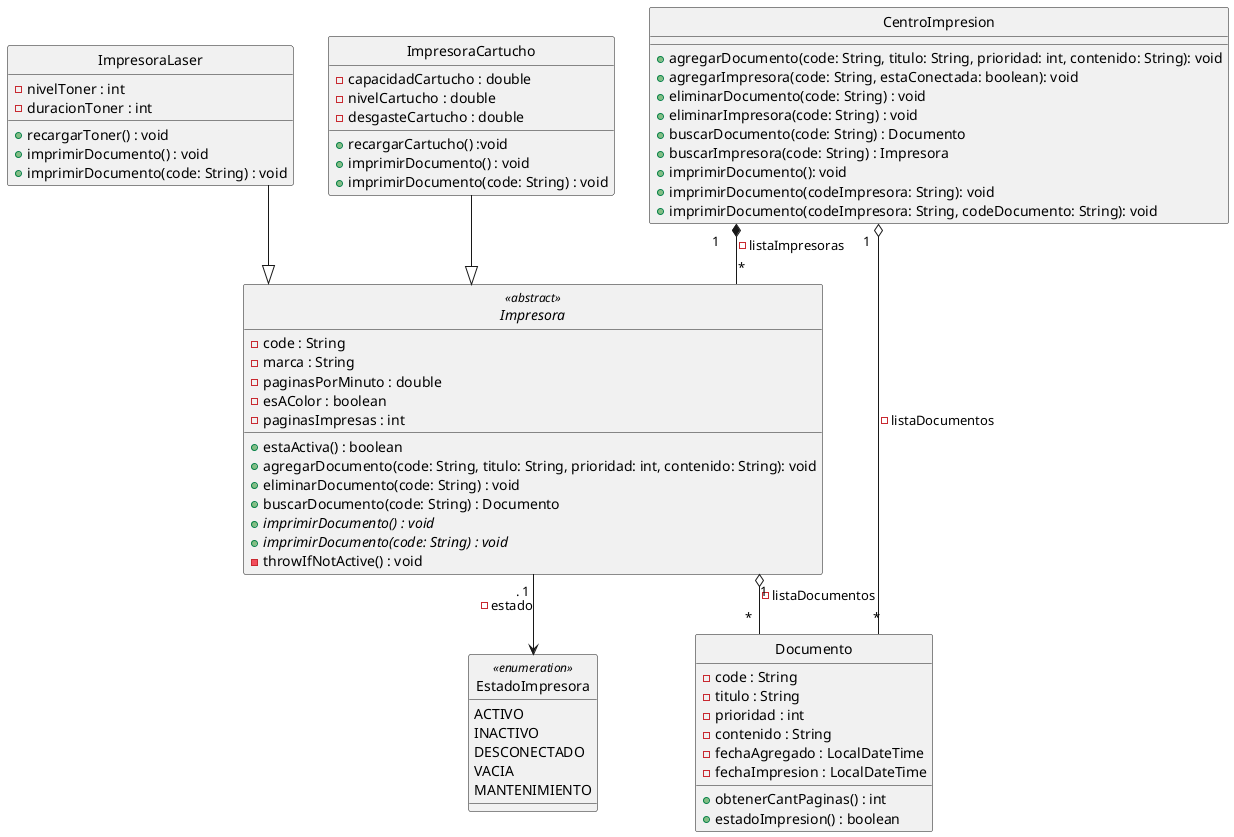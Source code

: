 @startuml Diagrama

skinparam Linetype ortho
skinparam style strictuml

class CentroImpresion {
    +agregarDocumento(code: String, titulo: String, prioridad: int, contenido: String): void
    +agregarImpresora(code: String, estaConectada: boolean): void
    +eliminarDocumento(code: String) : void
    +eliminarImpresora(code: String) : void
    +buscarDocumento(code: String) : Documento
    +buscarImpresora(code: String) : Impresora
    +imprimirDocumento(): void
    +imprimirDocumento(codeImpresora: String): void
    +imprimirDocumento(codeImpresora: String, codeDocumento: String): void
}

enum EstadoImpresora <<enumeration>> {
    ACTIVO
    INACTIVO
    DESCONECTADO
    VACIA
    MANTENIMIENTO
}

abstract class Impresora <<abstract>> {
    -code : String
    -marca : String
    -paginasPorMinuto : double
    -esAColor : boolean
    -paginasImpresas : int
    +estaActiva() : boolean
    +agregarDocumento(code: String, titulo: String, prioridad: int, contenido: String): void
    +eliminarDocumento(code: String) : void
    +buscarDocumento(code: String) : Documento
    +<i>imprimirDocumento() : void
    +<i>imprimirDocumento(code: String) : void
    -throwIfNotActive() : void
}
class ImpresoraLaser {
    -nivelToner : int
    -duracionToner : int
    +recargarToner() : void
    +imprimirDocumento() : void
    +imprimirDocumento(code: String) : void
}

class ImpresoraCartucho {
    -capacidadCartucho : double
    -nivelCartucho : double
    -desgasteCartucho : double
    +recargarCartucho() :void
    +imprimirDocumento() : void
    +imprimirDocumento(code: String) : void
}

class Documento {
    -code : String
    -titulo : String
    -prioridad : int
    -contenido : String
    -fechaAgregado : LocalDateTime
    -fechaImpresion : LocalDateTime
    +obtenerCantPaginas() : int
    +estadoImpresion() : boolean
}
ImpresoraCartucho --|> Impresora
ImpresoraLaser --|> Impresora
CentroImpresion " 1 " o-- " * " Documento : -listaDocumentos
CentroImpresion " 1 " *-- " * " Impresora : -listaImpresoras
Impresora " 1 " o-- " * " Documento : -listaDocumentos

Impresora ". 1 " --> EstadoImpresora : -estado
@enduml
